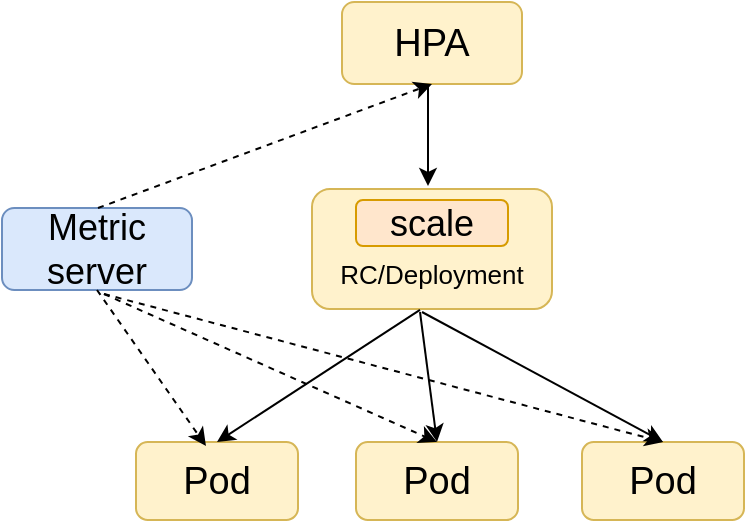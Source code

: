 <mxfile version="20.2.3" type="github"><diagram id="yjhecIxR3krKwJJj0yiQ" name="第 1 页"><mxGraphModel dx="1426" dy="794" grid="0" gridSize="10" guides="1" tooltips="1" connect="1" arrows="1" fold="1" page="1" pageScale="1" pageWidth="827" pageHeight="1169" math="0" shadow="0"><root><mxCell id="0"/><mxCell id="1" parent="0"/><mxCell id="U3DQ_WrMleZdN7eZOsI9-2" value="&lt;font style=&quot;font-size: 18px;&quot;&gt;Metric server&lt;/font&gt;" style="rounded=1;whiteSpace=wrap;html=1;fillColor=#dae8fc;strokeColor=#6c8ebf;" vertex="1" parent="1"><mxGeometry x="110" y="279" width="95" height="41" as="geometry"/></mxCell><mxCell id="U3DQ_WrMleZdN7eZOsI9-3" value="&lt;br&gt;&lt;font style=&quot;font-size: 13px;&quot;&gt;RC/Deployment&lt;/font&gt;" style="rounded=1;whiteSpace=wrap;html=1;fontSize=18;fillColor=#fff2cc;strokeColor=#d6b656;" vertex="1" parent="1"><mxGeometry x="265" y="269.5" width="120" height="60" as="geometry"/></mxCell><mxCell id="U3DQ_WrMleZdN7eZOsI9-4" value="scale" style="rounded=1;whiteSpace=wrap;html=1;fontSize=18;fillColor=#ffe6cc;strokeColor=#d79b00;" vertex="1" parent="1"><mxGeometry x="287" y="275" width="76" height="23" as="geometry"/></mxCell><mxCell id="U3DQ_WrMleZdN7eZOsI9-5" value="&lt;font style=&quot;font-size: 19px;&quot;&gt;HPA&lt;/font&gt;" style="rounded=1;whiteSpace=wrap;html=1;fontSize=13;fillColor=#fff2cc;strokeColor=#d6b656;" vertex="1" parent="1"><mxGeometry x="280" y="176" width="90" height="41" as="geometry"/></mxCell><mxCell id="U3DQ_WrMleZdN7eZOsI9-6" value="Pod" style="rounded=1;whiteSpace=wrap;html=1;fontSize=19;fillColor=#fff2cc;strokeColor=#d6b656;" vertex="1" parent="1"><mxGeometry x="177" y="396" width="81" height="39" as="geometry"/></mxCell><mxCell id="U3DQ_WrMleZdN7eZOsI9-7" value="Pod" style="rounded=1;whiteSpace=wrap;html=1;fontSize=19;fillColor=#fff2cc;strokeColor=#d6b656;" vertex="1" parent="1"><mxGeometry x="287" y="396" width="81" height="39" as="geometry"/></mxCell><mxCell id="U3DQ_WrMleZdN7eZOsI9-8" value="Pod" style="rounded=1;whiteSpace=wrap;html=1;fontSize=19;fillColor=#fff2cc;strokeColor=#d6b656;" vertex="1" parent="1"><mxGeometry x="400" y="396" width="81" height="39" as="geometry"/></mxCell><mxCell id="U3DQ_WrMleZdN7eZOsI9-12" value="" style="endArrow=classic;html=1;rounded=0;fontSize=19;exitX=0.5;exitY=1;exitDx=0;exitDy=0;entryX=0.432;entryY=0.051;entryDx=0;entryDy=0;entryPerimeter=0;dashed=1;" edge="1" parent="1" source="U3DQ_WrMleZdN7eZOsI9-2" target="U3DQ_WrMleZdN7eZOsI9-6"><mxGeometry width="50" height="50" relative="1" as="geometry"><mxPoint x="301" y="407" as="sourcePoint"/><mxPoint x="178" y="365" as="targetPoint"/></mxGeometry></mxCell><mxCell id="U3DQ_WrMleZdN7eZOsI9-13" value="" style="endArrow=classic;html=1;rounded=0;dashed=1;fontSize=19;entryX=0.5;entryY=0;entryDx=0;entryDy=0;" edge="1" parent="1" target="U3DQ_WrMleZdN7eZOsI9-7"><mxGeometry width="50" height="50" relative="1" as="geometry"><mxPoint x="161" y="322" as="sourcePoint"/><mxPoint x="312" y="353" as="targetPoint"/></mxGeometry></mxCell><mxCell id="U3DQ_WrMleZdN7eZOsI9-14" value="" style="endArrow=classic;html=1;rounded=0;dashed=1;fontSize=19;entryX=0.5;entryY=0;entryDx=0;entryDy=0;" edge="1" parent="1" target="U3DQ_WrMleZdN7eZOsI9-8"><mxGeometry width="50" height="50" relative="1" as="geometry"><mxPoint x="161" y="322" as="sourcePoint"/><mxPoint x="440" y="362" as="targetPoint"/></mxGeometry></mxCell><mxCell id="U3DQ_WrMleZdN7eZOsI9-15" value="" style="endArrow=classic;html=1;rounded=0;dashed=1;fontSize=19;entryX=0.5;entryY=1;entryDx=0;entryDy=0;" edge="1" parent="1" target="U3DQ_WrMleZdN7eZOsI9-5"><mxGeometry width="50" height="50" relative="1" as="geometry"><mxPoint x="158" y="279" as="sourcePoint"/><mxPoint x="208" y="229" as="targetPoint"/></mxGeometry></mxCell><mxCell id="U3DQ_WrMleZdN7eZOsI9-18" value="" style="endArrow=classic;html=1;rounded=0;fontSize=19;" edge="1" parent="1"><mxGeometry width="50" height="50" relative="1" as="geometry"><mxPoint x="323" y="218" as="sourcePoint"/><mxPoint x="323" y="268" as="targetPoint"/></mxGeometry></mxCell><mxCell id="U3DQ_WrMleZdN7eZOsI9-19" value="" style="endArrow=classic;html=1;rounded=0;fontSize=19;exitX=0.45;exitY=1.008;exitDx=0;exitDy=0;exitPerimeter=0;entryX=0.5;entryY=0;entryDx=0;entryDy=0;" edge="1" parent="1" source="U3DQ_WrMleZdN7eZOsI9-3" target="U3DQ_WrMleZdN7eZOsI9-6"><mxGeometry width="50" height="50" relative="1" as="geometry"><mxPoint x="390" y="412" as="sourcePoint"/><mxPoint x="440" y="362" as="targetPoint"/></mxGeometry></mxCell><mxCell id="U3DQ_WrMleZdN7eZOsI9-20" value="" style="endArrow=classic;html=1;rounded=0;fontSize=19;entryX=0.5;entryY=0;entryDx=0;entryDy=0;" edge="1" parent="1" target="U3DQ_WrMleZdN7eZOsI9-7"><mxGeometry width="50" height="50" relative="1" as="geometry"><mxPoint x="319" y="331" as="sourcePoint"/><mxPoint x="259.5" y="412.02" as="targetPoint"/></mxGeometry></mxCell><mxCell id="U3DQ_WrMleZdN7eZOsI9-21" value="" style="endArrow=classic;html=1;rounded=0;fontSize=19;entryX=0.5;entryY=0;entryDx=0;entryDy=0;" edge="1" parent="1" target="U3DQ_WrMleZdN7eZOsI9-8"><mxGeometry width="50" height="50" relative="1" as="geometry"><mxPoint x="320" y="331" as="sourcePoint"/><mxPoint x="300.5" y="405.02" as="targetPoint"/></mxGeometry></mxCell></root></mxGraphModel></diagram></mxfile>